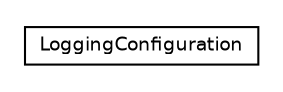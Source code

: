 #!/usr/local/bin/dot
#
# Class diagram 
# Generated by UMLGraph version R5_6 (http://www.umlgraph.org/)
#

digraph G {
	edge [fontname="Helvetica",fontsize=10,labelfontname="Helvetica",labelfontsize=10];
	node [fontname="Helvetica",fontsize=10,shape=plaintext];
	nodesep=0.25;
	ranksep=0.5;
	// net.ljcomputing.logging.config.LoggingConfiguration
	c26 [label=<<table title="net.ljcomputing.logging.config.LoggingConfiguration" border="0" cellborder="1" cellspacing="0" cellpadding="2" port="p" href="./LoggingConfiguration.html">
		<tr><td><table border="0" cellspacing="0" cellpadding="1">
<tr><td align="center" balign="center"> LoggingConfiguration </td></tr>
		</table></td></tr>
		</table>>, URL="./LoggingConfiguration.html", fontname="Helvetica", fontcolor="black", fontsize=9.0];
}

